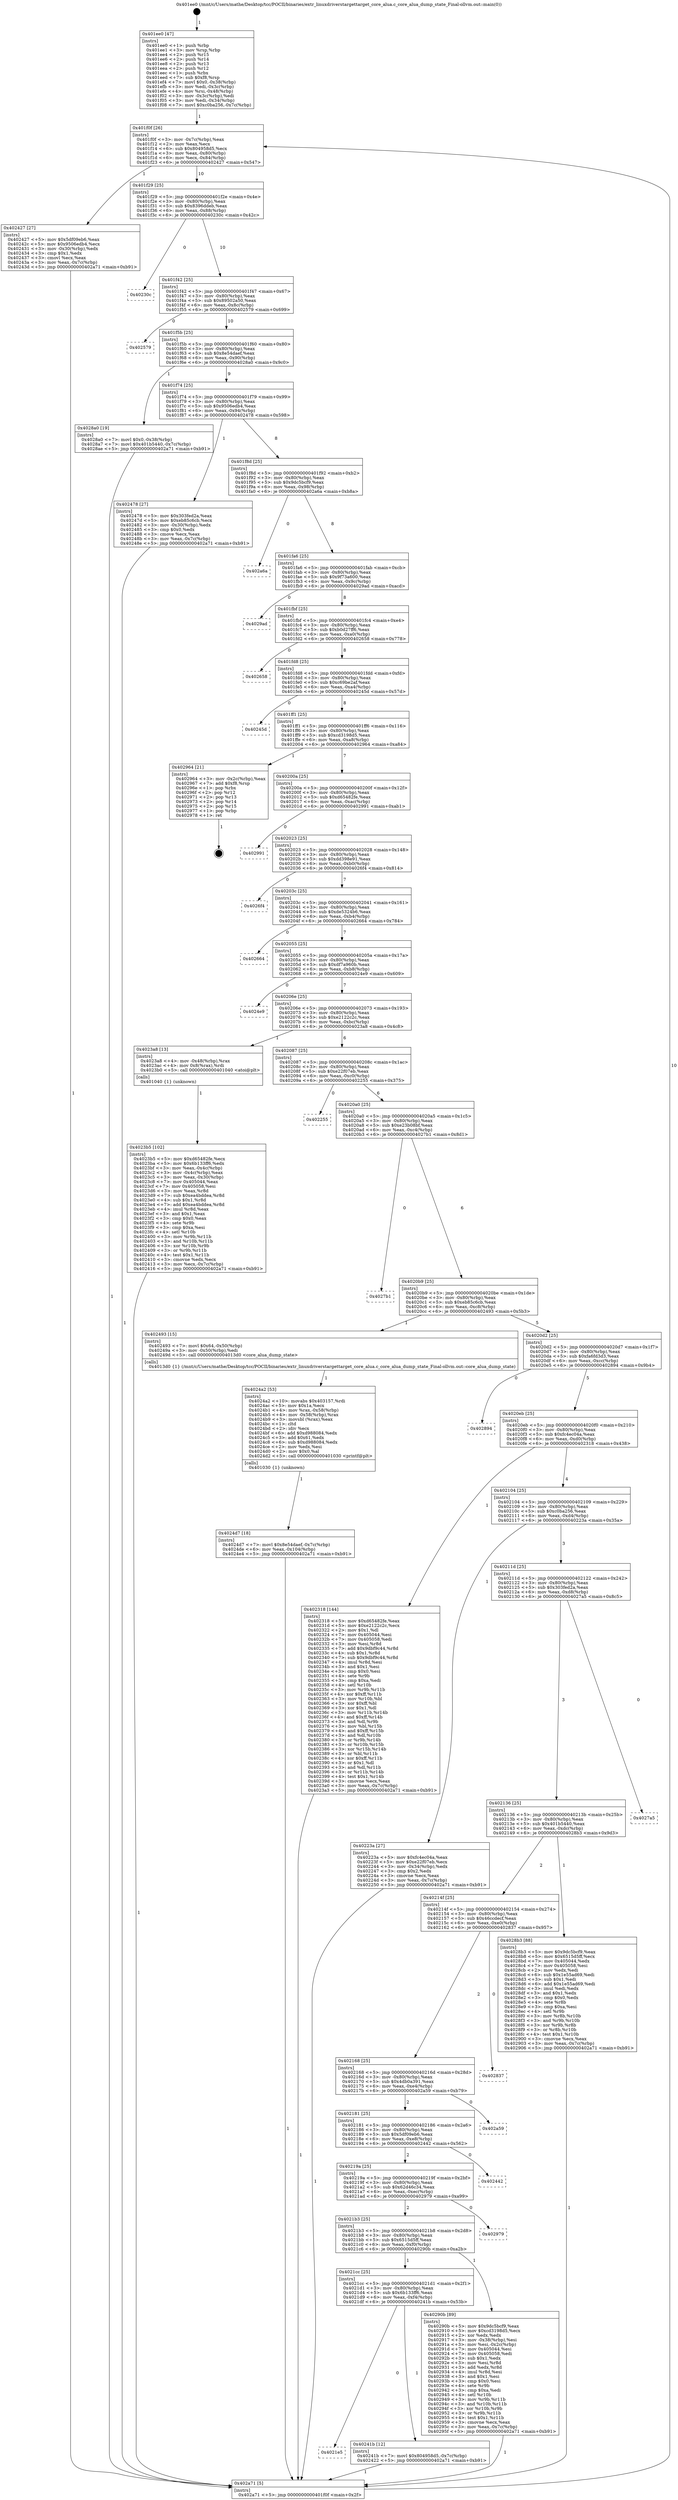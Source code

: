 digraph "0x401ee0" {
  label = "0x401ee0 (/mnt/c/Users/mathe/Desktop/tcc/POCII/binaries/extr_linuxdriverstargettarget_core_alua.c_core_alua_dump_state_Final-ollvm.out::main(0))"
  labelloc = "t"
  node[shape=record]

  Entry [label="",width=0.3,height=0.3,shape=circle,fillcolor=black,style=filled]
  "0x401f0f" [label="{
     0x401f0f [26]\l
     | [instrs]\l
     &nbsp;&nbsp;0x401f0f \<+3\>: mov -0x7c(%rbp),%eax\l
     &nbsp;&nbsp;0x401f12 \<+2\>: mov %eax,%ecx\l
     &nbsp;&nbsp;0x401f14 \<+6\>: sub $0x804958d5,%ecx\l
     &nbsp;&nbsp;0x401f1a \<+3\>: mov %eax,-0x80(%rbp)\l
     &nbsp;&nbsp;0x401f1d \<+6\>: mov %ecx,-0x84(%rbp)\l
     &nbsp;&nbsp;0x401f23 \<+6\>: je 0000000000402427 \<main+0x547\>\l
  }"]
  "0x402427" [label="{
     0x402427 [27]\l
     | [instrs]\l
     &nbsp;&nbsp;0x402427 \<+5\>: mov $0x5df09eb6,%eax\l
     &nbsp;&nbsp;0x40242c \<+5\>: mov $0x9506edb4,%ecx\l
     &nbsp;&nbsp;0x402431 \<+3\>: mov -0x30(%rbp),%edx\l
     &nbsp;&nbsp;0x402434 \<+3\>: cmp $0x1,%edx\l
     &nbsp;&nbsp;0x402437 \<+3\>: cmovl %ecx,%eax\l
     &nbsp;&nbsp;0x40243a \<+3\>: mov %eax,-0x7c(%rbp)\l
     &nbsp;&nbsp;0x40243d \<+5\>: jmp 0000000000402a71 \<main+0xb91\>\l
  }"]
  "0x401f29" [label="{
     0x401f29 [25]\l
     | [instrs]\l
     &nbsp;&nbsp;0x401f29 \<+5\>: jmp 0000000000401f2e \<main+0x4e\>\l
     &nbsp;&nbsp;0x401f2e \<+3\>: mov -0x80(%rbp),%eax\l
     &nbsp;&nbsp;0x401f31 \<+5\>: sub $0x8396ddeb,%eax\l
     &nbsp;&nbsp;0x401f36 \<+6\>: mov %eax,-0x88(%rbp)\l
     &nbsp;&nbsp;0x401f3c \<+6\>: je 000000000040230c \<main+0x42c\>\l
  }"]
  Exit [label="",width=0.3,height=0.3,shape=circle,fillcolor=black,style=filled,peripheries=2]
  "0x40230c" [label="{
     0x40230c\l
  }", style=dashed]
  "0x401f42" [label="{
     0x401f42 [25]\l
     | [instrs]\l
     &nbsp;&nbsp;0x401f42 \<+5\>: jmp 0000000000401f47 \<main+0x67\>\l
     &nbsp;&nbsp;0x401f47 \<+3\>: mov -0x80(%rbp),%eax\l
     &nbsp;&nbsp;0x401f4a \<+5\>: sub $0x89502a50,%eax\l
     &nbsp;&nbsp;0x401f4f \<+6\>: mov %eax,-0x8c(%rbp)\l
     &nbsp;&nbsp;0x401f55 \<+6\>: je 0000000000402579 \<main+0x699\>\l
  }"]
  "0x4024d7" [label="{
     0x4024d7 [18]\l
     | [instrs]\l
     &nbsp;&nbsp;0x4024d7 \<+7\>: movl $0x8e54daef,-0x7c(%rbp)\l
     &nbsp;&nbsp;0x4024de \<+6\>: mov %eax,-0x104(%rbp)\l
     &nbsp;&nbsp;0x4024e4 \<+5\>: jmp 0000000000402a71 \<main+0xb91\>\l
  }"]
  "0x402579" [label="{
     0x402579\l
  }", style=dashed]
  "0x401f5b" [label="{
     0x401f5b [25]\l
     | [instrs]\l
     &nbsp;&nbsp;0x401f5b \<+5\>: jmp 0000000000401f60 \<main+0x80\>\l
     &nbsp;&nbsp;0x401f60 \<+3\>: mov -0x80(%rbp),%eax\l
     &nbsp;&nbsp;0x401f63 \<+5\>: sub $0x8e54daef,%eax\l
     &nbsp;&nbsp;0x401f68 \<+6\>: mov %eax,-0x90(%rbp)\l
     &nbsp;&nbsp;0x401f6e \<+6\>: je 00000000004028a0 \<main+0x9c0\>\l
  }"]
  "0x4024a2" [label="{
     0x4024a2 [53]\l
     | [instrs]\l
     &nbsp;&nbsp;0x4024a2 \<+10\>: movabs $0x403157,%rdi\l
     &nbsp;&nbsp;0x4024ac \<+5\>: mov $0x1a,%ecx\l
     &nbsp;&nbsp;0x4024b1 \<+4\>: mov %rax,-0x58(%rbp)\l
     &nbsp;&nbsp;0x4024b5 \<+4\>: mov -0x58(%rbp),%rax\l
     &nbsp;&nbsp;0x4024b9 \<+3\>: movsbl (%rax),%eax\l
     &nbsp;&nbsp;0x4024bc \<+1\>: cltd\l
     &nbsp;&nbsp;0x4024bd \<+2\>: idiv %ecx\l
     &nbsp;&nbsp;0x4024bf \<+6\>: add $0xd988084,%edx\l
     &nbsp;&nbsp;0x4024c5 \<+3\>: add $0x61,%edx\l
     &nbsp;&nbsp;0x4024c8 \<+6\>: sub $0xd988084,%edx\l
     &nbsp;&nbsp;0x4024ce \<+2\>: mov %edx,%esi\l
     &nbsp;&nbsp;0x4024d0 \<+2\>: mov $0x0,%al\l
     &nbsp;&nbsp;0x4024d2 \<+5\>: call 0000000000401030 \<printf@plt\>\l
     | [calls]\l
     &nbsp;&nbsp;0x401030 \{1\} (unknown)\l
  }"]
  "0x4028a0" [label="{
     0x4028a0 [19]\l
     | [instrs]\l
     &nbsp;&nbsp;0x4028a0 \<+7\>: movl $0x0,-0x38(%rbp)\l
     &nbsp;&nbsp;0x4028a7 \<+7\>: movl $0x401b5440,-0x7c(%rbp)\l
     &nbsp;&nbsp;0x4028ae \<+5\>: jmp 0000000000402a71 \<main+0xb91\>\l
  }"]
  "0x401f74" [label="{
     0x401f74 [25]\l
     | [instrs]\l
     &nbsp;&nbsp;0x401f74 \<+5\>: jmp 0000000000401f79 \<main+0x99\>\l
     &nbsp;&nbsp;0x401f79 \<+3\>: mov -0x80(%rbp),%eax\l
     &nbsp;&nbsp;0x401f7c \<+5\>: sub $0x9506edb4,%eax\l
     &nbsp;&nbsp;0x401f81 \<+6\>: mov %eax,-0x94(%rbp)\l
     &nbsp;&nbsp;0x401f87 \<+6\>: je 0000000000402478 \<main+0x598\>\l
  }"]
  "0x4021e5" [label="{
     0x4021e5\l
  }", style=dashed]
  "0x402478" [label="{
     0x402478 [27]\l
     | [instrs]\l
     &nbsp;&nbsp;0x402478 \<+5\>: mov $0x303fed2a,%eax\l
     &nbsp;&nbsp;0x40247d \<+5\>: mov $0xeb85c6cb,%ecx\l
     &nbsp;&nbsp;0x402482 \<+3\>: mov -0x30(%rbp),%edx\l
     &nbsp;&nbsp;0x402485 \<+3\>: cmp $0x0,%edx\l
     &nbsp;&nbsp;0x402488 \<+3\>: cmove %ecx,%eax\l
     &nbsp;&nbsp;0x40248b \<+3\>: mov %eax,-0x7c(%rbp)\l
     &nbsp;&nbsp;0x40248e \<+5\>: jmp 0000000000402a71 \<main+0xb91\>\l
  }"]
  "0x401f8d" [label="{
     0x401f8d [25]\l
     | [instrs]\l
     &nbsp;&nbsp;0x401f8d \<+5\>: jmp 0000000000401f92 \<main+0xb2\>\l
     &nbsp;&nbsp;0x401f92 \<+3\>: mov -0x80(%rbp),%eax\l
     &nbsp;&nbsp;0x401f95 \<+5\>: sub $0x9dc5bcf9,%eax\l
     &nbsp;&nbsp;0x401f9a \<+6\>: mov %eax,-0x98(%rbp)\l
     &nbsp;&nbsp;0x401fa0 \<+6\>: je 0000000000402a6a \<main+0xb8a\>\l
  }"]
  "0x40241b" [label="{
     0x40241b [12]\l
     | [instrs]\l
     &nbsp;&nbsp;0x40241b \<+7\>: movl $0x804958d5,-0x7c(%rbp)\l
     &nbsp;&nbsp;0x402422 \<+5\>: jmp 0000000000402a71 \<main+0xb91\>\l
  }"]
  "0x402a6a" [label="{
     0x402a6a\l
  }", style=dashed]
  "0x401fa6" [label="{
     0x401fa6 [25]\l
     | [instrs]\l
     &nbsp;&nbsp;0x401fa6 \<+5\>: jmp 0000000000401fab \<main+0xcb\>\l
     &nbsp;&nbsp;0x401fab \<+3\>: mov -0x80(%rbp),%eax\l
     &nbsp;&nbsp;0x401fae \<+5\>: sub $0x9f73a600,%eax\l
     &nbsp;&nbsp;0x401fb3 \<+6\>: mov %eax,-0x9c(%rbp)\l
     &nbsp;&nbsp;0x401fb9 \<+6\>: je 00000000004029ad \<main+0xacd\>\l
  }"]
  "0x4021cc" [label="{
     0x4021cc [25]\l
     | [instrs]\l
     &nbsp;&nbsp;0x4021cc \<+5\>: jmp 00000000004021d1 \<main+0x2f1\>\l
     &nbsp;&nbsp;0x4021d1 \<+3\>: mov -0x80(%rbp),%eax\l
     &nbsp;&nbsp;0x4021d4 \<+5\>: sub $0x6b133ff6,%eax\l
     &nbsp;&nbsp;0x4021d9 \<+6\>: mov %eax,-0xf4(%rbp)\l
     &nbsp;&nbsp;0x4021df \<+6\>: je 000000000040241b \<main+0x53b\>\l
  }"]
  "0x4029ad" [label="{
     0x4029ad\l
  }", style=dashed]
  "0x401fbf" [label="{
     0x401fbf [25]\l
     | [instrs]\l
     &nbsp;&nbsp;0x401fbf \<+5\>: jmp 0000000000401fc4 \<main+0xe4\>\l
     &nbsp;&nbsp;0x401fc4 \<+3\>: mov -0x80(%rbp),%eax\l
     &nbsp;&nbsp;0x401fc7 \<+5\>: sub $0xb0d27ff6,%eax\l
     &nbsp;&nbsp;0x401fcc \<+6\>: mov %eax,-0xa0(%rbp)\l
     &nbsp;&nbsp;0x401fd2 \<+6\>: je 0000000000402658 \<main+0x778\>\l
  }"]
  "0x40290b" [label="{
     0x40290b [89]\l
     | [instrs]\l
     &nbsp;&nbsp;0x40290b \<+5\>: mov $0x9dc5bcf9,%eax\l
     &nbsp;&nbsp;0x402910 \<+5\>: mov $0xcd3198d5,%ecx\l
     &nbsp;&nbsp;0x402915 \<+2\>: xor %edx,%edx\l
     &nbsp;&nbsp;0x402917 \<+3\>: mov -0x38(%rbp),%esi\l
     &nbsp;&nbsp;0x40291a \<+3\>: mov %esi,-0x2c(%rbp)\l
     &nbsp;&nbsp;0x40291d \<+7\>: mov 0x405044,%esi\l
     &nbsp;&nbsp;0x402924 \<+7\>: mov 0x405058,%edi\l
     &nbsp;&nbsp;0x40292b \<+3\>: sub $0x1,%edx\l
     &nbsp;&nbsp;0x40292e \<+3\>: mov %esi,%r8d\l
     &nbsp;&nbsp;0x402931 \<+3\>: add %edx,%r8d\l
     &nbsp;&nbsp;0x402934 \<+4\>: imul %r8d,%esi\l
     &nbsp;&nbsp;0x402938 \<+3\>: and $0x1,%esi\l
     &nbsp;&nbsp;0x40293b \<+3\>: cmp $0x0,%esi\l
     &nbsp;&nbsp;0x40293e \<+4\>: sete %r9b\l
     &nbsp;&nbsp;0x402942 \<+3\>: cmp $0xa,%edi\l
     &nbsp;&nbsp;0x402945 \<+4\>: setl %r10b\l
     &nbsp;&nbsp;0x402949 \<+3\>: mov %r9b,%r11b\l
     &nbsp;&nbsp;0x40294c \<+3\>: and %r10b,%r11b\l
     &nbsp;&nbsp;0x40294f \<+3\>: xor %r10b,%r9b\l
     &nbsp;&nbsp;0x402952 \<+3\>: or %r9b,%r11b\l
     &nbsp;&nbsp;0x402955 \<+4\>: test $0x1,%r11b\l
     &nbsp;&nbsp;0x402959 \<+3\>: cmovne %ecx,%eax\l
     &nbsp;&nbsp;0x40295c \<+3\>: mov %eax,-0x7c(%rbp)\l
     &nbsp;&nbsp;0x40295f \<+5\>: jmp 0000000000402a71 \<main+0xb91\>\l
  }"]
  "0x402658" [label="{
     0x402658\l
  }", style=dashed]
  "0x401fd8" [label="{
     0x401fd8 [25]\l
     | [instrs]\l
     &nbsp;&nbsp;0x401fd8 \<+5\>: jmp 0000000000401fdd \<main+0xfd\>\l
     &nbsp;&nbsp;0x401fdd \<+3\>: mov -0x80(%rbp),%eax\l
     &nbsp;&nbsp;0x401fe0 \<+5\>: sub $0xc69be2af,%eax\l
     &nbsp;&nbsp;0x401fe5 \<+6\>: mov %eax,-0xa4(%rbp)\l
     &nbsp;&nbsp;0x401feb \<+6\>: je 000000000040245d \<main+0x57d\>\l
  }"]
  "0x4021b3" [label="{
     0x4021b3 [25]\l
     | [instrs]\l
     &nbsp;&nbsp;0x4021b3 \<+5\>: jmp 00000000004021b8 \<main+0x2d8\>\l
     &nbsp;&nbsp;0x4021b8 \<+3\>: mov -0x80(%rbp),%eax\l
     &nbsp;&nbsp;0x4021bb \<+5\>: sub $0x6515d5ff,%eax\l
     &nbsp;&nbsp;0x4021c0 \<+6\>: mov %eax,-0xf0(%rbp)\l
     &nbsp;&nbsp;0x4021c6 \<+6\>: je 000000000040290b \<main+0xa2b\>\l
  }"]
  "0x40245d" [label="{
     0x40245d\l
  }", style=dashed]
  "0x401ff1" [label="{
     0x401ff1 [25]\l
     | [instrs]\l
     &nbsp;&nbsp;0x401ff1 \<+5\>: jmp 0000000000401ff6 \<main+0x116\>\l
     &nbsp;&nbsp;0x401ff6 \<+3\>: mov -0x80(%rbp),%eax\l
     &nbsp;&nbsp;0x401ff9 \<+5\>: sub $0xcd3198d5,%eax\l
     &nbsp;&nbsp;0x401ffe \<+6\>: mov %eax,-0xa8(%rbp)\l
     &nbsp;&nbsp;0x402004 \<+6\>: je 0000000000402964 \<main+0xa84\>\l
  }"]
  "0x402979" [label="{
     0x402979\l
  }", style=dashed]
  "0x402964" [label="{
     0x402964 [21]\l
     | [instrs]\l
     &nbsp;&nbsp;0x402964 \<+3\>: mov -0x2c(%rbp),%eax\l
     &nbsp;&nbsp;0x402967 \<+7\>: add $0xf8,%rsp\l
     &nbsp;&nbsp;0x40296e \<+1\>: pop %rbx\l
     &nbsp;&nbsp;0x40296f \<+2\>: pop %r12\l
     &nbsp;&nbsp;0x402971 \<+2\>: pop %r13\l
     &nbsp;&nbsp;0x402973 \<+2\>: pop %r14\l
     &nbsp;&nbsp;0x402975 \<+2\>: pop %r15\l
     &nbsp;&nbsp;0x402977 \<+1\>: pop %rbp\l
     &nbsp;&nbsp;0x402978 \<+1\>: ret\l
  }"]
  "0x40200a" [label="{
     0x40200a [25]\l
     | [instrs]\l
     &nbsp;&nbsp;0x40200a \<+5\>: jmp 000000000040200f \<main+0x12f\>\l
     &nbsp;&nbsp;0x40200f \<+3\>: mov -0x80(%rbp),%eax\l
     &nbsp;&nbsp;0x402012 \<+5\>: sub $0xd65482fe,%eax\l
     &nbsp;&nbsp;0x402017 \<+6\>: mov %eax,-0xac(%rbp)\l
     &nbsp;&nbsp;0x40201d \<+6\>: je 0000000000402991 \<main+0xab1\>\l
  }"]
  "0x40219a" [label="{
     0x40219a [25]\l
     | [instrs]\l
     &nbsp;&nbsp;0x40219a \<+5\>: jmp 000000000040219f \<main+0x2bf\>\l
     &nbsp;&nbsp;0x40219f \<+3\>: mov -0x80(%rbp),%eax\l
     &nbsp;&nbsp;0x4021a2 \<+5\>: sub $0x62d46c34,%eax\l
     &nbsp;&nbsp;0x4021a7 \<+6\>: mov %eax,-0xec(%rbp)\l
     &nbsp;&nbsp;0x4021ad \<+6\>: je 0000000000402979 \<main+0xa99\>\l
  }"]
  "0x402991" [label="{
     0x402991\l
  }", style=dashed]
  "0x402023" [label="{
     0x402023 [25]\l
     | [instrs]\l
     &nbsp;&nbsp;0x402023 \<+5\>: jmp 0000000000402028 \<main+0x148\>\l
     &nbsp;&nbsp;0x402028 \<+3\>: mov -0x80(%rbp),%eax\l
     &nbsp;&nbsp;0x40202b \<+5\>: sub $0xdd398e91,%eax\l
     &nbsp;&nbsp;0x402030 \<+6\>: mov %eax,-0xb0(%rbp)\l
     &nbsp;&nbsp;0x402036 \<+6\>: je 00000000004026f4 \<main+0x814\>\l
  }"]
  "0x402442" [label="{
     0x402442\l
  }", style=dashed]
  "0x4026f4" [label="{
     0x4026f4\l
  }", style=dashed]
  "0x40203c" [label="{
     0x40203c [25]\l
     | [instrs]\l
     &nbsp;&nbsp;0x40203c \<+5\>: jmp 0000000000402041 \<main+0x161\>\l
     &nbsp;&nbsp;0x402041 \<+3\>: mov -0x80(%rbp),%eax\l
     &nbsp;&nbsp;0x402044 \<+5\>: sub $0xde5324b6,%eax\l
     &nbsp;&nbsp;0x402049 \<+6\>: mov %eax,-0xb4(%rbp)\l
     &nbsp;&nbsp;0x40204f \<+6\>: je 0000000000402664 \<main+0x784\>\l
  }"]
  "0x402181" [label="{
     0x402181 [25]\l
     | [instrs]\l
     &nbsp;&nbsp;0x402181 \<+5\>: jmp 0000000000402186 \<main+0x2a6\>\l
     &nbsp;&nbsp;0x402186 \<+3\>: mov -0x80(%rbp),%eax\l
     &nbsp;&nbsp;0x402189 \<+5\>: sub $0x5df09eb6,%eax\l
     &nbsp;&nbsp;0x40218e \<+6\>: mov %eax,-0xe8(%rbp)\l
     &nbsp;&nbsp;0x402194 \<+6\>: je 0000000000402442 \<main+0x562\>\l
  }"]
  "0x402664" [label="{
     0x402664\l
  }", style=dashed]
  "0x402055" [label="{
     0x402055 [25]\l
     | [instrs]\l
     &nbsp;&nbsp;0x402055 \<+5\>: jmp 000000000040205a \<main+0x17a\>\l
     &nbsp;&nbsp;0x40205a \<+3\>: mov -0x80(%rbp),%eax\l
     &nbsp;&nbsp;0x40205d \<+5\>: sub $0xdf7a960b,%eax\l
     &nbsp;&nbsp;0x402062 \<+6\>: mov %eax,-0xb8(%rbp)\l
     &nbsp;&nbsp;0x402068 \<+6\>: je 00000000004024e9 \<main+0x609\>\l
  }"]
  "0x402a59" [label="{
     0x402a59\l
  }", style=dashed]
  "0x4024e9" [label="{
     0x4024e9\l
  }", style=dashed]
  "0x40206e" [label="{
     0x40206e [25]\l
     | [instrs]\l
     &nbsp;&nbsp;0x40206e \<+5\>: jmp 0000000000402073 \<main+0x193\>\l
     &nbsp;&nbsp;0x402073 \<+3\>: mov -0x80(%rbp),%eax\l
     &nbsp;&nbsp;0x402076 \<+5\>: sub $0xe2122c2c,%eax\l
     &nbsp;&nbsp;0x40207b \<+6\>: mov %eax,-0xbc(%rbp)\l
     &nbsp;&nbsp;0x402081 \<+6\>: je 00000000004023a8 \<main+0x4c8\>\l
  }"]
  "0x402168" [label="{
     0x402168 [25]\l
     | [instrs]\l
     &nbsp;&nbsp;0x402168 \<+5\>: jmp 000000000040216d \<main+0x28d\>\l
     &nbsp;&nbsp;0x40216d \<+3\>: mov -0x80(%rbp),%eax\l
     &nbsp;&nbsp;0x402170 \<+5\>: sub $0x4db0a391,%eax\l
     &nbsp;&nbsp;0x402175 \<+6\>: mov %eax,-0xe4(%rbp)\l
     &nbsp;&nbsp;0x40217b \<+6\>: je 0000000000402a59 \<main+0xb79\>\l
  }"]
  "0x4023a8" [label="{
     0x4023a8 [13]\l
     | [instrs]\l
     &nbsp;&nbsp;0x4023a8 \<+4\>: mov -0x48(%rbp),%rax\l
     &nbsp;&nbsp;0x4023ac \<+4\>: mov 0x8(%rax),%rdi\l
     &nbsp;&nbsp;0x4023b0 \<+5\>: call 0000000000401040 \<atoi@plt\>\l
     | [calls]\l
     &nbsp;&nbsp;0x401040 \{1\} (unknown)\l
  }"]
  "0x402087" [label="{
     0x402087 [25]\l
     | [instrs]\l
     &nbsp;&nbsp;0x402087 \<+5\>: jmp 000000000040208c \<main+0x1ac\>\l
     &nbsp;&nbsp;0x40208c \<+3\>: mov -0x80(%rbp),%eax\l
     &nbsp;&nbsp;0x40208f \<+5\>: sub $0xe22f07eb,%eax\l
     &nbsp;&nbsp;0x402094 \<+6\>: mov %eax,-0xc0(%rbp)\l
     &nbsp;&nbsp;0x40209a \<+6\>: je 0000000000402255 \<main+0x375\>\l
  }"]
  "0x402837" [label="{
     0x402837\l
  }", style=dashed]
  "0x402255" [label="{
     0x402255\l
  }", style=dashed]
  "0x4020a0" [label="{
     0x4020a0 [25]\l
     | [instrs]\l
     &nbsp;&nbsp;0x4020a0 \<+5\>: jmp 00000000004020a5 \<main+0x1c5\>\l
     &nbsp;&nbsp;0x4020a5 \<+3\>: mov -0x80(%rbp),%eax\l
     &nbsp;&nbsp;0x4020a8 \<+5\>: sub $0xe23b08bf,%eax\l
     &nbsp;&nbsp;0x4020ad \<+6\>: mov %eax,-0xc4(%rbp)\l
     &nbsp;&nbsp;0x4020b3 \<+6\>: je 00000000004027b1 \<main+0x8d1\>\l
  }"]
  "0x40214f" [label="{
     0x40214f [25]\l
     | [instrs]\l
     &nbsp;&nbsp;0x40214f \<+5\>: jmp 0000000000402154 \<main+0x274\>\l
     &nbsp;&nbsp;0x402154 \<+3\>: mov -0x80(%rbp),%eax\l
     &nbsp;&nbsp;0x402157 \<+5\>: sub $0x46ccdecf,%eax\l
     &nbsp;&nbsp;0x40215c \<+6\>: mov %eax,-0xe0(%rbp)\l
     &nbsp;&nbsp;0x402162 \<+6\>: je 0000000000402837 \<main+0x957\>\l
  }"]
  "0x4027b1" [label="{
     0x4027b1\l
  }", style=dashed]
  "0x4020b9" [label="{
     0x4020b9 [25]\l
     | [instrs]\l
     &nbsp;&nbsp;0x4020b9 \<+5\>: jmp 00000000004020be \<main+0x1de\>\l
     &nbsp;&nbsp;0x4020be \<+3\>: mov -0x80(%rbp),%eax\l
     &nbsp;&nbsp;0x4020c1 \<+5\>: sub $0xeb85c6cb,%eax\l
     &nbsp;&nbsp;0x4020c6 \<+6\>: mov %eax,-0xc8(%rbp)\l
     &nbsp;&nbsp;0x4020cc \<+6\>: je 0000000000402493 \<main+0x5b3\>\l
  }"]
  "0x4028b3" [label="{
     0x4028b3 [88]\l
     | [instrs]\l
     &nbsp;&nbsp;0x4028b3 \<+5\>: mov $0x9dc5bcf9,%eax\l
     &nbsp;&nbsp;0x4028b8 \<+5\>: mov $0x6515d5ff,%ecx\l
     &nbsp;&nbsp;0x4028bd \<+7\>: mov 0x405044,%edx\l
     &nbsp;&nbsp;0x4028c4 \<+7\>: mov 0x405058,%esi\l
     &nbsp;&nbsp;0x4028cb \<+2\>: mov %edx,%edi\l
     &nbsp;&nbsp;0x4028cd \<+6\>: sub $0x1e55ad69,%edi\l
     &nbsp;&nbsp;0x4028d3 \<+3\>: sub $0x1,%edi\l
     &nbsp;&nbsp;0x4028d6 \<+6\>: add $0x1e55ad69,%edi\l
     &nbsp;&nbsp;0x4028dc \<+3\>: imul %edi,%edx\l
     &nbsp;&nbsp;0x4028df \<+3\>: and $0x1,%edx\l
     &nbsp;&nbsp;0x4028e2 \<+3\>: cmp $0x0,%edx\l
     &nbsp;&nbsp;0x4028e5 \<+4\>: sete %r8b\l
     &nbsp;&nbsp;0x4028e9 \<+3\>: cmp $0xa,%esi\l
     &nbsp;&nbsp;0x4028ec \<+4\>: setl %r9b\l
     &nbsp;&nbsp;0x4028f0 \<+3\>: mov %r8b,%r10b\l
     &nbsp;&nbsp;0x4028f3 \<+3\>: and %r9b,%r10b\l
     &nbsp;&nbsp;0x4028f6 \<+3\>: xor %r9b,%r8b\l
     &nbsp;&nbsp;0x4028f9 \<+3\>: or %r8b,%r10b\l
     &nbsp;&nbsp;0x4028fc \<+4\>: test $0x1,%r10b\l
     &nbsp;&nbsp;0x402900 \<+3\>: cmovne %ecx,%eax\l
     &nbsp;&nbsp;0x402903 \<+3\>: mov %eax,-0x7c(%rbp)\l
     &nbsp;&nbsp;0x402906 \<+5\>: jmp 0000000000402a71 \<main+0xb91\>\l
  }"]
  "0x402493" [label="{
     0x402493 [15]\l
     | [instrs]\l
     &nbsp;&nbsp;0x402493 \<+7\>: movl $0x64,-0x50(%rbp)\l
     &nbsp;&nbsp;0x40249a \<+3\>: mov -0x50(%rbp),%edi\l
     &nbsp;&nbsp;0x40249d \<+5\>: call 00000000004013d0 \<core_alua_dump_state\>\l
     | [calls]\l
     &nbsp;&nbsp;0x4013d0 \{1\} (/mnt/c/Users/mathe/Desktop/tcc/POCII/binaries/extr_linuxdriverstargettarget_core_alua.c_core_alua_dump_state_Final-ollvm.out::core_alua_dump_state)\l
  }"]
  "0x4020d2" [label="{
     0x4020d2 [25]\l
     | [instrs]\l
     &nbsp;&nbsp;0x4020d2 \<+5\>: jmp 00000000004020d7 \<main+0x1f7\>\l
     &nbsp;&nbsp;0x4020d7 \<+3\>: mov -0x80(%rbp),%eax\l
     &nbsp;&nbsp;0x4020da \<+5\>: sub $0xfa6fd3d3,%eax\l
     &nbsp;&nbsp;0x4020df \<+6\>: mov %eax,-0xcc(%rbp)\l
     &nbsp;&nbsp;0x4020e5 \<+6\>: je 0000000000402894 \<main+0x9b4\>\l
  }"]
  "0x402136" [label="{
     0x402136 [25]\l
     | [instrs]\l
     &nbsp;&nbsp;0x402136 \<+5\>: jmp 000000000040213b \<main+0x25b\>\l
     &nbsp;&nbsp;0x40213b \<+3\>: mov -0x80(%rbp),%eax\l
     &nbsp;&nbsp;0x40213e \<+5\>: sub $0x401b5440,%eax\l
     &nbsp;&nbsp;0x402143 \<+6\>: mov %eax,-0xdc(%rbp)\l
     &nbsp;&nbsp;0x402149 \<+6\>: je 00000000004028b3 \<main+0x9d3\>\l
  }"]
  "0x402894" [label="{
     0x402894\l
  }", style=dashed]
  "0x4020eb" [label="{
     0x4020eb [25]\l
     | [instrs]\l
     &nbsp;&nbsp;0x4020eb \<+5\>: jmp 00000000004020f0 \<main+0x210\>\l
     &nbsp;&nbsp;0x4020f0 \<+3\>: mov -0x80(%rbp),%eax\l
     &nbsp;&nbsp;0x4020f3 \<+5\>: sub $0xfc4ec04a,%eax\l
     &nbsp;&nbsp;0x4020f8 \<+6\>: mov %eax,-0xd0(%rbp)\l
     &nbsp;&nbsp;0x4020fe \<+6\>: je 0000000000402318 \<main+0x438\>\l
  }"]
  "0x4027a5" [label="{
     0x4027a5\l
  }", style=dashed]
  "0x402318" [label="{
     0x402318 [144]\l
     | [instrs]\l
     &nbsp;&nbsp;0x402318 \<+5\>: mov $0xd65482fe,%eax\l
     &nbsp;&nbsp;0x40231d \<+5\>: mov $0xe2122c2c,%ecx\l
     &nbsp;&nbsp;0x402322 \<+2\>: mov $0x1,%dl\l
     &nbsp;&nbsp;0x402324 \<+7\>: mov 0x405044,%esi\l
     &nbsp;&nbsp;0x40232b \<+7\>: mov 0x405058,%edi\l
     &nbsp;&nbsp;0x402332 \<+3\>: mov %esi,%r8d\l
     &nbsp;&nbsp;0x402335 \<+7\>: add $0x9dbf9c44,%r8d\l
     &nbsp;&nbsp;0x40233c \<+4\>: sub $0x1,%r8d\l
     &nbsp;&nbsp;0x402340 \<+7\>: sub $0x9dbf9c44,%r8d\l
     &nbsp;&nbsp;0x402347 \<+4\>: imul %r8d,%esi\l
     &nbsp;&nbsp;0x40234b \<+3\>: and $0x1,%esi\l
     &nbsp;&nbsp;0x40234e \<+3\>: cmp $0x0,%esi\l
     &nbsp;&nbsp;0x402351 \<+4\>: sete %r9b\l
     &nbsp;&nbsp;0x402355 \<+3\>: cmp $0xa,%edi\l
     &nbsp;&nbsp;0x402358 \<+4\>: setl %r10b\l
     &nbsp;&nbsp;0x40235c \<+3\>: mov %r9b,%r11b\l
     &nbsp;&nbsp;0x40235f \<+4\>: xor $0xff,%r11b\l
     &nbsp;&nbsp;0x402363 \<+3\>: mov %r10b,%bl\l
     &nbsp;&nbsp;0x402366 \<+3\>: xor $0xff,%bl\l
     &nbsp;&nbsp;0x402369 \<+3\>: xor $0x1,%dl\l
     &nbsp;&nbsp;0x40236c \<+3\>: mov %r11b,%r14b\l
     &nbsp;&nbsp;0x40236f \<+4\>: and $0xff,%r14b\l
     &nbsp;&nbsp;0x402373 \<+3\>: and %dl,%r9b\l
     &nbsp;&nbsp;0x402376 \<+3\>: mov %bl,%r15b\l
     &nbsp;&nbsp;0x402379 \<+4\>: and $0xff,%r15b\l
     &nbsp;&nbsp;0x40237d \<+3\>: and %dl,%r10b\l
     &nbsp;&nbsp;0x402380 \<+3\>: or %r9b,%r14b\l
     &nbsp;&nbsp;0x402383 \<+3\>: or %r10b,%r15b\l
     &nbsp;&nbsp;0x402386 \<+3\>: xor %r15b,%r14b\l
     &nbsp;&nbsp;0x402389 \<+3\>: or %bl,%r11b\l
     &nbsp;&nbsp;0x40238c \<+4\>: xor $0xff,%r11b\l
     &nbsp;&nbsp;0x402390 \<+3\>: or $0x1,%dl\l
     &nbsp;&nbsp;0x402393 \<+3\>: and %dl,%r11b\l
     &nbsp;&nbsp;0x402396 \<+3\>: or %r11b,%r14b\l
     &nbsp;&nbsp;0x402399 \<+4\>: test $0x1,%r14b\l
     &nbsp;&nbsp;0x40239d \<+3\>: cmovne %ecx,%eax\l
     &nbsp;&nbsp;0x4023a0 \<+3\>: mov %eax,-0x7c(%rbp)\l
     &nbsp;&nbsp;0x4023a3 \<+5\>: jmp 0000000000402a71 \<main+0xb91\>\l
  }"]
  "0x402104" [label="{
     0x402104 [25]\l
     | [instrs]\l
     &nbsp;&nbsp;0x402104 \<+5\>: jmp 0000000000402109 \<main+0x229\>\l
     &nbsp;&nbsp;0x402109 \<+3\>: mov -0x80(%rbp),%eax\l
     &nbsp;&nbsp;0x40210c \<+5\>: sub $0xc0ba256,%eax\l
     &nbsp;&nbsp;0x402111 \<+6\>: mov %eax,-0xd4(%rbp)\l
     &nbsp;&nbsp;0x402117 \<+6\>: je 000000000040223a \<main+0x35a\>\l
  }"]
  "0x4023b5" [label="{
     0x4023b5 [102]\l
     | [instrs]\l
     &nbsp;&nbsp;0x4023b5 \<+5\>: mov $0xd65482fe,%ecx\l
     &nbsp;&nbsp;0x4023ba \<+5\>: mov $0x6b133ff6,%edx\l
     &nbsp;&nbsp;0x4023bf \<+3\>: mov %eax,-0x4c(%rbp)\l
     &nbsp;&nbsp;0x4023c2 \<+3\>: mov -0x4c(%rbp),%eax\l
     &nbsp;&nbsp;0x4023c5 \<+3\>: mov %eax,-0x30(%rbp)\l
     &nbsp;&nbsp;0x4023c8 \<+7\>: mov 0x405044,%eax\l
     &nbsp;&nbsp;0x4023cf \<+7\>: mov 0x405058,%esi\l
     &nbsp;&nbsp;0x4023d6 \<+3\>: mov %eax,%r8d\l
     &nbsp;&nbsp;0x4023d9 \<+7\>: sub $0xea4bddea,%r8d\l
     &nbsp;&nbsp;0x4023e0 \<+4\>: sub $0x1,%r8d\l
     &nbsp;&nbsp;0x4023e4 \<+7\>: add $0xea4bddea,%r8d\l
     &nbsp;&nbsp;0x4023eb \<+4\>: imul %r8d,%eax\l
     &nbsp;&nbsp;0x4023ef \<+3\>: and $0x1,%eax\l
     &nbsp;&nbsp;0x4023f2 \<+3\>: cmp $0x0,%eax\l
     &nbsp;&nbsp;0x4023f5 \<+4\>: sete %r9b\l
     &nbsp;&nbsp;0x4023f9 \<+3\>: cmp $0xa,%esi\l
     &nbsp;&nbsp;0x4023fc \<+4\>: setl %r10b\l
     &nbsp;&nbsp;0x402400 \<+3\>: mov %r9b,%r11b\l
     &nbsp;&nbsp;0x402403 \<+3\>: and %r10b,%r11b\l
     &nbsp;&nbsp;0x402406 \<+3\>: xor %r10b,%r9b\l
     &nbsp;&nbsp;0x402409 \<+3\>: or %r9b,%r11b\l
     &nbsp;&nbsp;0x40240c \<+4\>: test $0x1,%r11b\l
     &nbsp;&nbsp;0x402410 \<+3\>: cmovne %edx,%ecx\l
     &nbsp;&nbsp;0x402413 \<+3\>: mov %ecx,-0x7c(%rbp)\l
     &nbsp;&nbsp;0x402416 \<+5\>: jmp 0000000000402a71 \<main+0xb91\>\l
  }"]
  "0x40223a" [label="{
     0x40223a [27]\l
     | [instrs]\l
     &nbsp;&nbsp;0x40223a \<+5\>: mov $0xfc4ec04a,%eax\l
     &nbsp;&nbsp;0x40223f \<+5\>: mov $0xe22f07eb,%ecx\l
     &nbsp;&nbsp;0x402244 \<+3\>: mov -0x34(%rbp),%edx\l
     &nbsp;&nbsp;0x402247 \<+3\>: cmp $0x2,%edx\l
     &nbsp;&nbsp;0x40224a \<+3\>: cmovne %ecx,%eax\l
     &nbsp;&nbsp;0x40224d \<+3\>: mov %eax,-0x7c(%rbp)\l
     &nbsp;&nbsp;0x402250 \<+5\>: jmp 0000000000402a71 \<main+0xb91\>\l
  }"]
  "0x40211d" [label="{
     0x40211d [25]\l
     | [instrs]\l
     &nbsp;&nbsp;0x40211d \<+5\>: jmp 0000000000402122 \<main+0x242\>\l
     &nbsp;&nbsp;0x402122 \<+3\>: mov -0x80(%rbp),%eax\l
     &nbsp;&nbsp;0x402125 \<+5\>: sub $0x303fed2a,%eax\l
     &nbsp;&nbsp;0x40212a \<+6\>: mov %eax,-0xd8(%rbp)\l
     &nbsp;&nbsp;0x402130 \<+6\>: je 00000000004027a5 \<main+0x8c5\>\l
  }"]
  "0x402a71" [label="{
     0x402a71 [5]\l
     | [instrs]\l
     &nbsp;&nbsp;0x402a71 \<+5\>: jmp 0000000000401f0f \<main+0x2f\>\l
  }"]
  "0x401ee0" [label="{
     0x401ee0 [47]\l
     | [instrs]\l
     &nbsp;&nbsp;0x401ee0 \<+1\>: push %rbp\l
     &nbsp;&nbsp;0x401ee1 \<+3\>: mov %rsp,%rbp\l
     &nbsp;&nbsp;0x401ee4 \<+2\>: push %r15\l
     &nbsp;&nbsp;0x401ee6 \<+2\>: push %r14\l
     &nbsp;&nbsp;0x401ee8 \<+2\>: push %r13\l
     &nbsp;&nbsp;0x401eea \<+2\>: push %r12\l
     &nbsp;&nbsp;0x401eec \<+1\>: push %rbx\l
     &nbsp;&nbsp;0x401eed \<+7\>: sub $0xf8,%rsp\l
     &nbsp;&nbsp;0x401ef4 \<+7\>: movl $0x0,-0x38(%rbp)\l
     &nbsp;&nbsp;0x401efb \<+3\>: mov %edi,-0x3c(%rbp)\l
     &nbsp;&nbsp;0x401efe \<+4\>: mov %rsi,-0x48(%rbp)\l
     &nbsp;&nbsp;0x401f02 \<+3\>: mov -0x3c(%rbp),%edi\l
     &nbsp;&nbsp;0x401f05 \<+3\>: mov %edi,-0x34(%rbp)\l
     &nbsp;&nbsp;0x401f08 \<+7\>: movl $0xc0ba256,-0x7c(%rbp)\l
  }"]
  Entry -> "0x401ee0" [label=" 1"]
  "0x401f0f" -> "0x402427" [label=" 1"]
  "0x401f0f" -> "0x401f29" [label=" 10"]
  "0x402964" -> Exit [label=" 1"]
  "0x401f29" -> "0x40230c" [label=" 0"]
  "0x401f29" -> "0x401f42" [label=" 10"]
  "0x40290b" -> "0x402a71" [label=" 1"]
  "0x401f42" -> "0x402579" [label=" 0"]
  "0x401f42" -> "0x401f5b" [label=" 10"]
  "0x4028b3" -> "0x402a71" [label=" 1"]
  "0x401f5b" -> "0x4028a0" [label=" 1"]
  "0x401f5b" -> "0x401f74" [label=" 9"]
  "0x4028a0" -> "0x402a71" [label=" 1"]
  "0x401f74" -> "0x402478" [label=" 1"]
  "0x401f74" -> "0x401f8d" [label=" 8"]
  "0x4024d7" -> "0x402a71" [label=" 1"]
  "0x401f8d" -> "0x402a6a" [label=" 0"]
  "0x401f8d" -> "0x401fa6" [label=" 8"]
  "0x4024a2" -> "0x4024d7" [label=" 1"]
  "0x401fa6" -> "0x4029ad" [label=" 0"]
  "0x401fa6" -> "0x401fbf" [label=" 8"]
  "0x402478" -> "0x402a71" [label=" 1"]
  "0x401fbf" -> "0x402658" [label=" 0"]
  "0x401fbf" -> "0x401fd8" [label=" 8"]
  "0x402427" -> "0x402a71" [label=" 1"]
  "0x401fd8" -> "0x40245d" [label=" 0"]
  "0x401fd8" -> "0x401ff1" [label=" 8"]
  "0x4021cc" -> "0x4021e5" [label=" 0"]
  "0x401ff1" -> "0x402964" [label=" 1"]
  "0x401ff1" -> "0x40200a" [label=" 7"]
  "0x4021cc" -> "0x40241b" [label=" 1"]
  "0x40200a" -> "0x402991" [label=" 0"]
  "0x40200a" -> "0x402023" [label=" 7"]
  "0x4021b3" -> "0x4021cc" [label=" 1"]
  "0x402023" -> "0x4026f4" [label=" 0"]
  "0x402023" -> "0x40203c" [label=" 7"]
  "0x4021b3" -> "0x40290b" [label=" 1"]
  "0x40203c" -> "0x402664" [label=" 0"]
  "0x40203c" -> "0x402055" [label=" 7"]
  "0x40219a" -> "0x4021b3" [label=" 2"]
  "0x402055" -> "0x4024e9" [label=" 0"]
  "0x402055" -> "0x40206e" [label=" 7"]
  "0x40219a" -> "0x402979" [label=" 0"]
  "0x40206e" -> "0x4023a8" [label=" 1"]
  "0x40206e" -> "0x402087" [label=" 6"]
  "0x402181" -> "0x40219a" [label=" 2"]
  "0x402087" -> "0x402255" [label=" 0"]
  "0x402087" -> "0x4020a0" [label=" 6"]
  "0x402181" -> "0x402442" [label=" 0"]
  "0x4020a0" -> "0x4027b1" [label=" 0"]
  "0x4020a0" -> "0x4020b9" [label=" 6"]
  "0x402168" -> "0x402181" [label=" 2"]
  "0x4020b9" -> "0x402493" [label=" 1"]
  "0x4020b9" -> "0x4020d2" [label=" 5"]
  "0x402168" -> "0x402a59" [label=" 0"]
  "0x4020d2" -> "0x402894" [label=" 0"]
  "0x4020d2" -> "0x4020eb" [label=" 5"]
  "0x40214f" -> "0x402168" [label=" 2"]
  "0x4020eb" -> "0x402318" [label=" 1"]
  "0x4020eb" -> "0x402104" [label=" 4"]
  "0x40214f" -> "0x402837" [label=" 0"]
  "0x402104" -> "0x40223a" [label=" 1"]
  "0x402104" -> "0x40211d" [label=" 3"]
  "0x40223a" -> "0x402a71" [label=" 1"]
  "0x401ee0" -> "0x401f0f" [label=" 1"]
  "0x402a71" -> "0x401f0f" [label=" 10"]
  "0x402318" -> "0x402a71" [label=" 1"]
  "0x4023a8" -> "0x4023b5" [label=" 1"]
  "0x4023b5" -> "0x402a71" [label=" 1"]
  "0x40241b" -> "0x402a71" [label=" 1"]
  "0x40211d" -> "0x4027a5" [label=" 0"]
  "0x40211d" -> "0x402136" [label=" 3"]
  "0x402493" -> "0x4024a2" [label=" 1"]
  "0x402136" -> "0x4028b3" [label=" 1"]
  "0x402136" -> "0x40214f" [label=" 2"]
}
